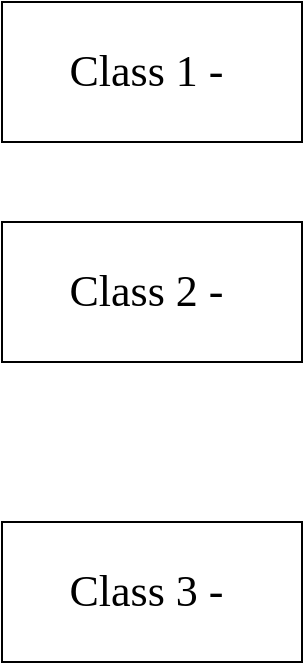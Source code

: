 <mxfile version="26.1.3">
  <diagram name="Page-1" id="FDnZ1GL0Mw5TNMro8He2">
    <mxGraphModel dx="1259" dy="707" grid="1" gridSize="10" guides="1" tooltips="1" connect="1" arrows="1" fold="1" page="1" pageScale="1" pageWidth="850" pageHeight="1100" math="0" shadow="0">
      <root>
        <mxCell id="0" />
        <mxCell id="1" parent="0" />
        <mxCell id="ohjITuTCD-WYjdAlpK8Q-1" value="Class 1 -&amp;nbsp;" style="rounded=0;whiteSpace=wrap;html=1;fontSize=22;fontFamily=EB Garamond;fontSource=https%3A%2F%2Ffonts.googleapis.com%2Fcss%3Ffamily%3DEB%2BGaramond;" vertex="1" parent="1">
          <mxGeometry x="170" y="110" width="150" height="70" as="geometry" />
        </mxCell>
        <mxCell id="ohjITuTCD-WYjdAlpK8Q-2" value="Class 2 -&amp;nbsp;" style="rounded=0;whiteSpace=wrap;html=1;fontSize=22;fontFamily=EB Garamond;fontSource=https%3A%2F%2Ffonts.googleapis.com%2Fcss%3Ffamily%3DEB%2BGaramond;" vertex="1" parent="1">
          <mxGeometry x="170" y="220" width="150" height="70" as="geometry" />
        </mxCell>
        <mxCell id="ohjITuTCD-WYjdAlpK8Q-3" value="Class 3 -&amp;nbsp;" style="rounded=0;whiteSpace=wrap;html=1;fontSize=22;fontFamily=EB Garamond;fontSource=https%3A%2F%2Ffonts.googleapis.com%2Fcss%3Ffamily%3DEB%2BGaramond;" vertex="1" parent="1">
          <mxGeometry x="170" y="370" width="150" height="70" as="geometry" />
        </mxCell>
      </root>
    </mxGraphModel>
  </diagram>
</mxfile>
